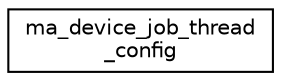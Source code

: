 digraph "Graphical Class Hierarchy"
{
 // LATEX_PDF_SIZE
  edge [fontname="Helvetica",fontsize="10",labelfontname="Helvetica",labelfontsize="10"];
  node [fontname="Helvetica",fontsize="10",shape=record];
  rankdir="LR";
  Node0 [label="ma_device_job_thread\l_config",height=0.2,width=0.4,color="black", fillcolor="white", style="filled",URL="$structma__device__job__thread__config.html",tooltip=" "];
}
